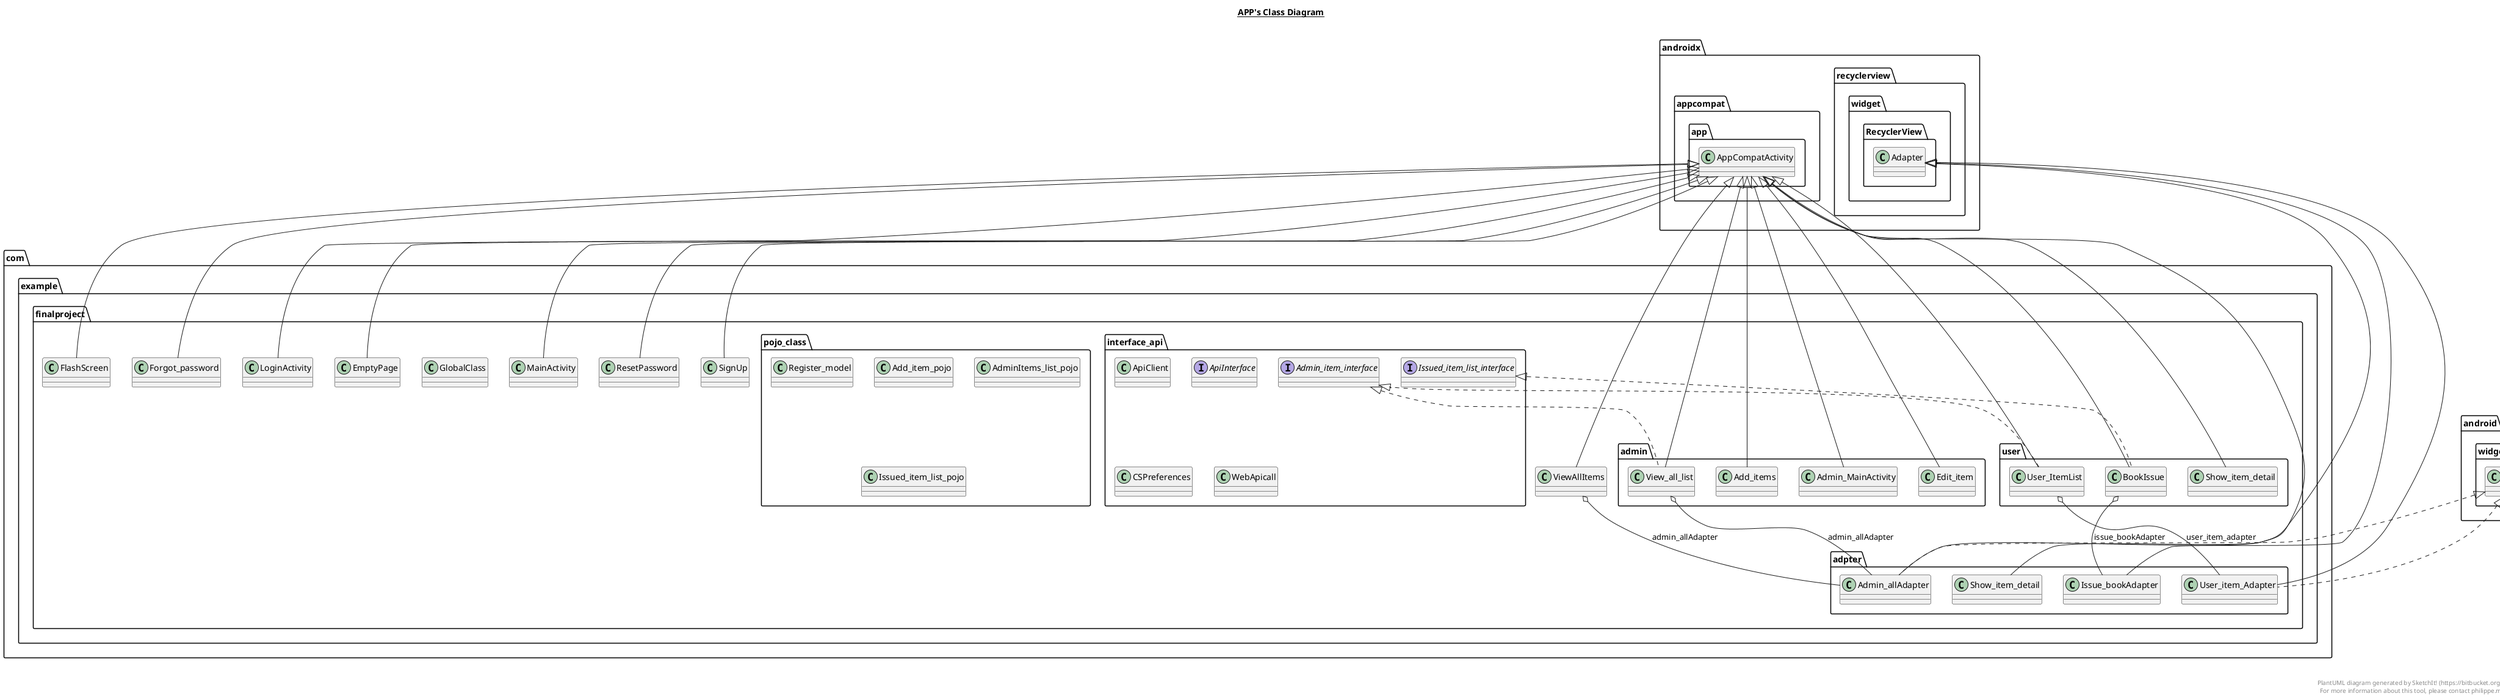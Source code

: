 @startuml

title __APP's Class Diagram__\n

  namespace com.example.finalproject {
    class com.example.finalproject.admin.Add_items {
    }
  }
  

  namespace com.example.finalproject {
    class com.example.finalproject.admin.Admin_MainActivity {
    }
  }
  

  namespace com.example.finalproject {
    class com.example.finalproject.user.BookIssue {
    }
  }
  

  namespace com.example.finalproject {
    class com.example.finalproject.admin.Edit_item {
    }
  }
  

  namespace com.example.finalproject {
    class com.example.finalproject.EmptyPage {
    }
  }
  

  namespace com.example.finalproject {
    class com.example.finalproject.FlashScreen {
    }
  }
  

  namespace com.example.finalproject {
    class com.example.finalproject.Forgot_password {
    }
  }
  

  namespace com.example.finalproject {
    class com.example.finalproject.GlobalClass {
    }
  }
  

  namespace com.example.finalproject {
    class com.example.finalproject.LoginActivity {
    }
  }
  

  namespace com.example.finalproject {
    class com.example.finalproject.MainActivity {
    }
  }
  

  namespace com.example.finalproject {
    class com.example.finalproject.ResetPassword {
    }
  }
  

  namespace com.example.finalproject {
    class com.example.finalproject.user.Show_item_detail {
    }
  }
  

  namespace com.example.finalproject {
    class com.example.finalproject.SignUp {
    }
  }
  

  namespace com.example.finalproject {
    class com.example.finalproject.user.User_ItemList {
    }
  }
  

  namespace com.example.finalproject {
    class com.example.finalproject.ViewAllItems {
    }
  }
  

  namespace com.example.finalproject {
    class com.example.finalproject.admin.View_all_list {
    }
  }
  

  namespace com.example.finalproject {
    namespace adpter {
      class com.example.finalproject.adpter.Admin_allAdapter {
      }
    }
  }
  

  namespace com.example.finalproject {
    namespace adpter {
      class com.example.finalproject.adpter.Issue_bookAdapter {
      }
    }
  }
  

  namespace com.example.finalproject {
    namespace adpter {
      class com.example.finalproject.adpter.Show_item_detail {
      }
    }
  }
  

  namespace com.example.finalproject {
    namespace adpter {
      class com.example.finalproject.adpter.User_item_Adapter {
      }
    }
  }
  

  namespace com.example.finalproject {
    namespace interface_api {
      interface com.example.finalproject.interface_api.Admin_item_interface {
      }
    }
  }
  

  namespace com.example.finalproject {
    namespace interface_api {
      class com.example.finalproject.interface_api.ApiClient {
      }
    }
  }
  

  namespace com.example.finalproject {
    namespace interface_api {
      interface com.example.finalproject.interface_api.ApiInterface {
      }
    }
  }
  

  namespace com.example.finalproject {
    namespace interface_api {
      class com.example.finalproject.interface_api.CSPreferences {
      }
    }
  }
  

  namespace com.example.finalproject {
    namespace interface_api {
      interface com.example.finalproject.interface_api.Issued_item_list_interface {
      }
    }
  }
  

  namespace com.example.finalproject {
    namespace interface_api {
      class com.example.finalproject.interface_api.WebApicall {
      }
    }
  }
  

  namespace com.example.finalproject {
    namespace pojo_class {
      class com.example.finalproject.pojo_class.Add_item_pojo {
      }
    }
  }
  

  namespace com.example.finalproject {
    namespace pojo_class {
      class com.example.finalproject.pojo_class.AdminItems_list_pojo {
      }
    }
  }
  

  namespace com.example.finalproject {
    namespace pojo_class {
      class com.example.finalproject.pojo_class.Issued_item_list_pojo {
      }
    }
  }
  

  namespace com.example.finalproject {
    namespace pojo_class {
      class com.example.finalproject.pojo_class.Register_model {
      }
    }
  }
  

  com.example.finalproject.admin.Add_items -up-|> androidx.appcompat.app.AppCompatActivity
  com.example.finalproject.admin.Admin_MainActivity -up-|> androidx.appcompat.app.AppCompatActivity
  com.example.finalproject.user.BookIssue .up.|> com.example.finalproject.interface_api.Issued_item_list_interface
  com.example.finalproject.user.BookIssue -up-|> androidx.appcompat.app.AppCompatActivity
  com.example.finalproject.user.BookIssue o-- com.example.finalproject.adpter.Issue_bookAdapter : issue_bookAdapter
  com.example.finalproject.admin.Edit_item -up-|> androidx.appcompat.app.AppCompatActivity
  com.example.finalproject.EmptyPage -up-|> androidx.appcompat.app.AppCompatActivity
  com.example.finalproject.FlashScreen -up-|> androidx.appcompat.app.AppCompatActivity
  com.example.finalproject.Forgot_password -up-|> androidx.appcompat.app.AppCompatActivity
  com.example.finalproject.LoginActivity -up-|> androidx.appcompat.app.AppCompatActivity
  com.example.finalproject.MainActivity -up-|> androidx.appcompat.app.AppCompatActivity
  com.example.finalproject.ResetPassword -up-|> androidx.appcompat.app.AppCompatActivity
  com.example.finalproject.user.Show_item_detail -up-|> androidx.appcompat.app.AppCompatActivity
  com.example.finalproject.SignUp -up-|> androidx.appcompat.app.AppCompatActivity
  com.example.finalproject.user.User_ItemList .up.|> com.example.finalproject.interface_api.Admin_item_interface
  com.example.finalproject.user.User_ItemList -up-|> androidx.appcompat.app.AppCompatActivity
  com.example.finalproject.user.User_ItemList o-- com.example.finalproject.adpter.User_item_Adapter : user_item_adapter
  com.example.finalproject.ViewAllItems -up-|> androidx.appcompat.app.AppCompatActivity
  com.example.finalproject.ViewAllItems o-- com.example.finalproject.adpter.Admin_allAdapter : admin_allAdapter
  com.example.finalproject.admin.View_all_list .up.|> com.example.finalproject.interface_api.Admin_item_interface
  com.example.finalproject.admin.View_all_list -up-|> androidx.appcompat.app.AppCompatActivity
  com.example.finalproject.admin.View_all_list o-- com.example.finalproject.adpter.Admin_allAdapter : admin_allAdapter
  com.example.finalproject.adpter.Admin_allAdapter .up.|> android.widget.Filterable
  com.example.finalproject.adpter.Admin_allAdapter -up-|> androidx.recyclerview.widget.RecyclerView.Adapter
  com.example.finalproject.adpter.Issue_bookAdapter -up-|> androidx.recyclerview.widget.RecyclerView.Adapter
  com.example.finalproject.adpter.Show_item_detail -up-|> androidx.appcompat.app.AppCompatActivity
  com.example.finalproject.adpter.User_item_Adapter .up.|> android.widget.Filterable
  com.example.finalproject.adpter.User_item_Adapter -up-|> androidx.recyclerview.widget.RecyclerView.Adapter
  com.example.finalproject.pojo_class.Register_model o-- com.example.finalproject.pojo_class.Register_model.Profile : profile


right footer


PlantUML diagram generated by SketchIt! (https://bitbucket.org/pmesmeur/sketch.it)
For more information about this tool, please contact philippe.mesmeur@gmail.com
endfooter

@enduml
